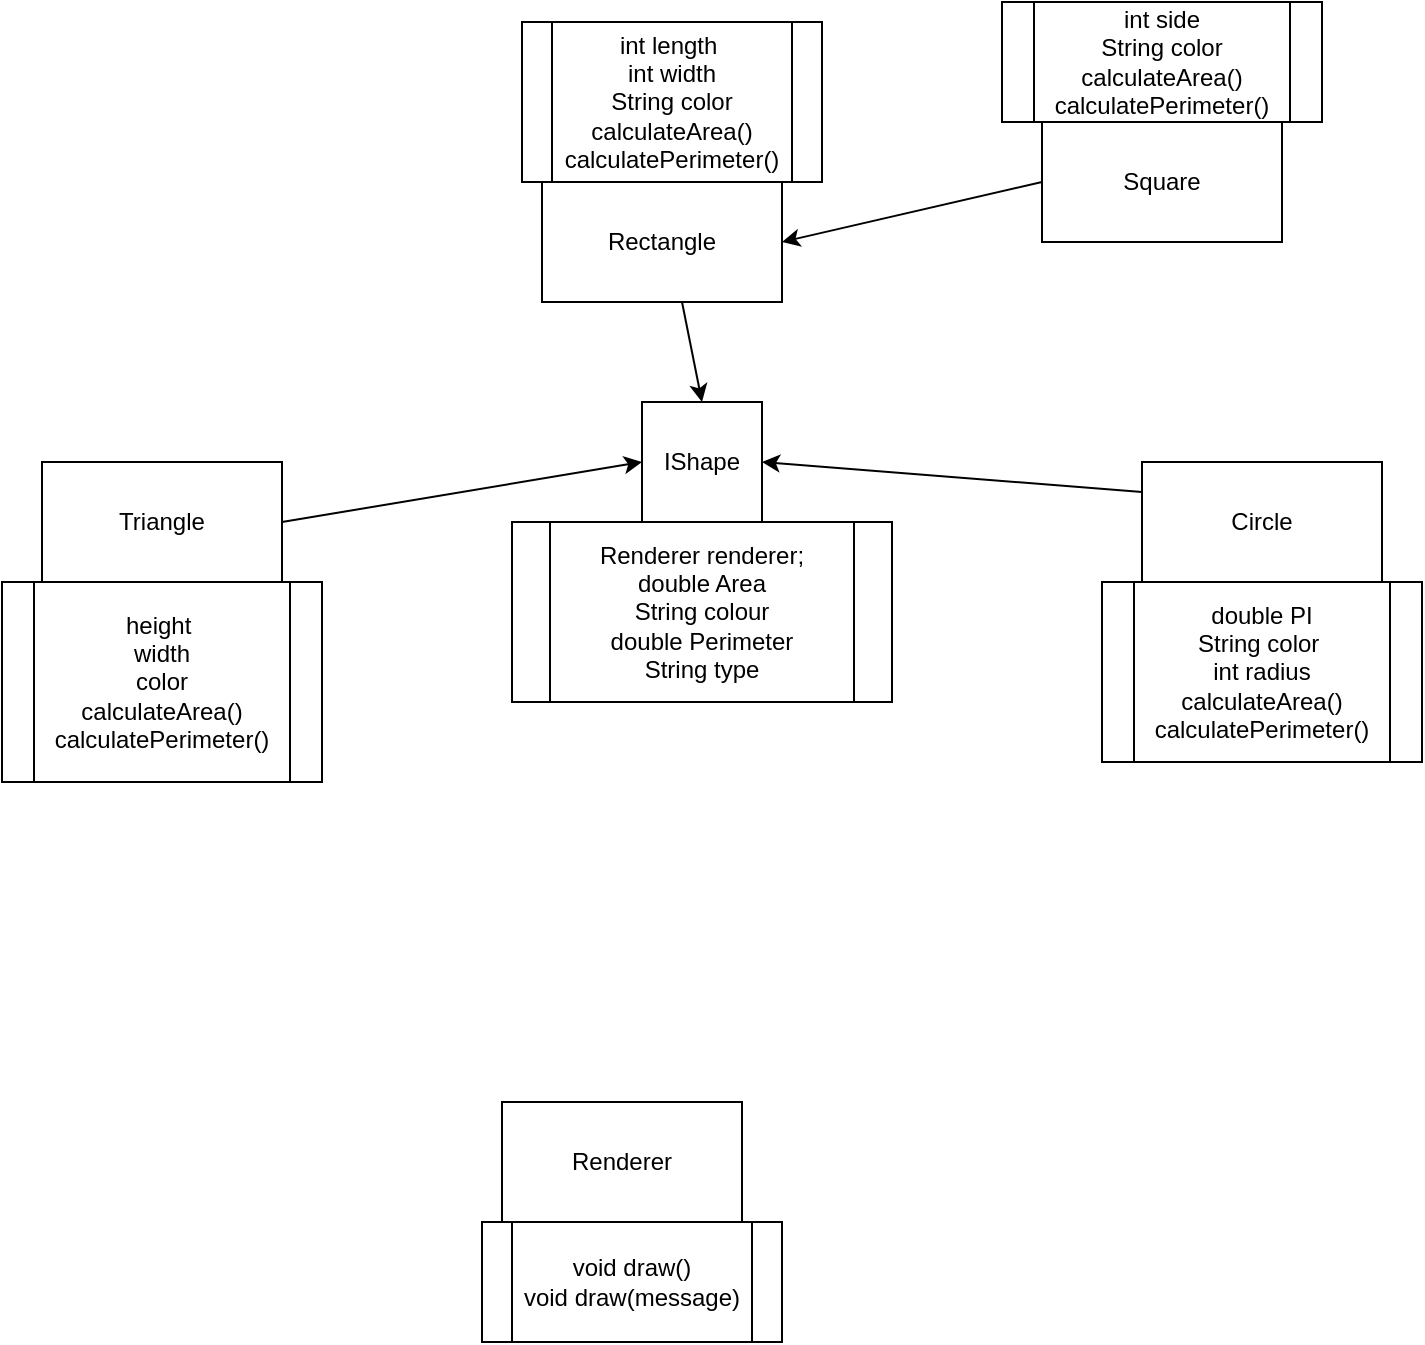 <mxfile version="20.1.1" type="device"><diagram id="lJEnali9Gb0-4gokyHep" name="Page-1"><mxGraphModel dx="1038" dy="539" grid="1" gridSize="10" guides="1" tooltips="1" connect="1" arrows="1" fold="1" page="1" pageScale="1" pageWidth="850" pageHeight="1100" math="0" shadow="0"><root><mxCell id="0"/><mxCell id="1" parent="0"/><mxCell id="e3dhWl6bdggwWbWxGwPE-1" value="IShape" style="whiteSpace=wrap;html=1;aspect=fixed;" parent="1" vertex="1"><mxGeometry x="380" y="210" width="60" height="60" as="geometry"/></mxCell><mxCell id="e3dhWl6bdggwWbWxGwPE-2" value="Renderer renderer;&lt;br&gt;double Area&lt;br&gt;String colour&lt;br&gt;double Perimeter&lt;br&gt;String type" style="shape=process;whiteSpace=wrap;html=1;backgroundOutline=1;" parent="1" vertex="1"><mxGeometry x="315" y="270" width="190" height="90" as="geometry"/></mxCell><mxCell id="-mD-0AErTaoVrzscoqHb-3" style="edgeStyle=orthogonalEdgeStyle;rounded=0;orthogonalLoop=1;jettySize=auto;html=1;exitX=0.5;exitY=1;exitDx=0;exitDy=0;" parent="1" source="e3dhWl6bdggwWbWxGwPE-3" edge="1"><mxGeometry relative="1" as="geometry"><mxPoint x="390" y="150" as="targetPoint"/></mxGeometry></mxCell><mxCell id="e3dhWl6bdggwWbWxGwPE-3" value="Rectangle" style="rounded=0;whiteSpace=wrap;html=1;" parent="1" vertex="1"><mxGeometry x="330" y="100" width="120" height="60" as="geometry"/></mxCell><mxCell id="e3dhWl6bdggwWbWxGwPE-4" value="Triangle" style="rounded=0;whiteSpace=wrap;html=1;" parent="1" vertex="1"><mxGeometry x="80" y="240" width="120" height="60" as="geometry"/></mxCell><mxCell id="e3dhWl6bdggwWbWxGwPE-5" value="Circle" style="rounded=0;whiteSpace=wrap;html=1;" parent="1" vertex="1"><mxGeometry x="630" y="240" width="120" height="60" as="geometry"/></mxCell><mxCell id="e3dhWl6bdggwWbWxGwPE-9" value="Square&lt;span style=&quot;color: rgba(0, 0, 0, 0); font-family: monospace; font-size: 0px; text-align: start;&quot;&gt;%3CmxGraphModel%3E%3Croot%3E%3CmxCell%20id%3D%220%22%2F%3E%3CmxCell%20id%3D%221%22%20parent%3D%220%22%2F%3E%3CmxCell%20id%3D%222%22%20value%3D%22%22%20style%3D%22endArrow%3Dclassic%3Bhtml%3D1%3Brounded%3D0%3BexitX%3D0.75%3BexitY%3D0%3BexitDx%3D0%3BexitDy%3D0%3B%22%20edge%3D%221%22%20parent%3D%221%22%3E%3CmxGeometry%20width%3D%2250%22%20height%3D%2250%22%20relative%3D%221%22%20as%3D%22geometry%22%3E%3CmxPoint%20x%3D%22405%22%20y%3D%22200%22%20as%3D%22sourcePoint%22%2F%3E%3CmxPoint%20x%3D%22390%22%20y%3D%22140%22%20as%3D%22targetPoint%22%2F%3E%3C%2FmxGeometry%3E%3C%2FmxCell%3E%3C%2Froot%3E%3C%2FmxGraphModel%3E&lt;/span&gt;" style="rounded=0;whiteSpace=wrap;html=1;" parent="1" vertex="1"><mxGeometry x="580" y="70" width="120" height="60" as="geometry"/></mxCell><mxCell id="e3dhWl6bdggwWbWxGwPE-11" value="height&amp;nbsp;&lt;br&gt;width&lt;br&gt;color&lt;br&gt;calculateArea()&lt;br&gt;calculatePerimeter()" style="shape=process;whiteSpace=wrap;html=1;backgroundOutline=1;" parent="1" vertex="1"><mxGeometry x="60" y="300" width="160" height="100" as="geometry"/></mxCell><mxCell id="e3dhWl6bdggwWbWxGwPE-12" value="double PI&lt;br&gt;String color&amp;nbsp;&lt;br&gt;int radius&lt;br&gt;calculateArea()&lt;br&gt;calculatePerimeter()" style="shape=process;whiteSpace=wrap;html=1;backgroundOutline=1;" parent="1" vertex="1"><mxGeometry x="610" y="300" width="160" height="90" as="geometry"/></mxCell><mxCell id="e3dhWl6bdggwWbWxGwPE-13" value="int length&amp;nbsp;&lt;br&gt;int width&lt;br&gt;String color&lt;br&gt;calculateArea()&lt;br&gt;calculatePerimeter()" style="shape=process;whiteSpace=wrap;html=1;backgroundOutline=1;" parent="1" vertex="1"><mxGeometry x="320" y="20" width="150" height="80" as="geometry"/></mxCell><mxCell id="e3dhWl6bdggwWbWxGwPE-14" value="int side&lt;br&gt;String color&lt;br&gt;calculateArea()&lt;br&gt;calculatePerimeter()" style="shape=process;whiteSpace=wrap;html=1;backgroundOutline=1;" parent="1" vertex="1"><mxGeometry x="560" y="10" width="160" height="60" as="geometry"/></mxCell><mxCell id="KjlXTE6hR-0Q9amLxDkP-1" value="Renderer" style="rounded=0;whiteSpace=wrap;html=1;" vertex="1" parent="1"><mxGeometry x="310" y="560" width="120" height="60" as="geometry"/></mxCell><mxCell id="KjlXTE6hR-0Q9amLxDkP-2" value="void draw()&lt;br&gt;void draw(message)" style="shape=process;whiteSpace=wrap;html=1;backgroundOutline=1;" vertex="1" parent="1"><mxGeometry x="300" y="620" width="150" height="60" as="geometry"/></mxCell><mxCell id="KjlXTE6hR-0Q9amLxDkP-3" value="" style="endArrow=classic;html=1;rounded=0;entryX=0;entryY=0.5;entryDx=0;entryDy=0;exitX=1;exitY=0.5;exitDx=0;exitDy=0;" edge="1" parent="1" source="e3dhWl6bdggwWbWxGwPE-4" target="e3dhWl6bdggwWbWxGwPE-1"><mxGeometry width="50" height="50" relative="1" as="geometry"><mxPoint x="400" y="290" as="sourcePoint"/><mxPoint x="450" y="240" as="targetPoint"/></mxGeometry></mxCell><mxCell id="KjlXTE6hR-0Q9amLxDkP-4" value="" style="endArrow=classic;html=1;rounded=0;entryX=1;entryY=0.5;entryDx=0;entryDy=0;exitX=0;exitY=0.25;exitDx=0;exitDy=0;" edge="1" parent="1" source="e3dhWl6bdggwWbWxGwPE-5" target="e3dhWl6bdggwWbWxGwPE-1"><mxGeometry width="50" height="50" relative="1" as="geometry"><mxPoint x="400" y="290" as="sourcePoint"/><mxPoint x="450" y="240" as="targetPoint"/></mxGeometry></mxCell><mxCell id="KjlXTE6hR-0Q9amLxDkP-5" value="" style="endArrow=classic;html=1;rounded=0;entryX=0.5;entryY=0;entryDx=0;entryDy=0;" edge="1" parent="1" target="e3dhWl6bdggwWbWxGwPE-1"><mxGeometry width="50" height="50" relative="1" as="geometry"><mxPoint x="400" y="160" as="sourcePoint"/><mxPoint x="450" y="80" as="targetPoint"/></mxGeometry></mxCell><mxCell id="KjlXTE6hR-0Q9amLxDkP-6" value="" style="endArrow=classic;html=1;rounded=0;entryX=1;entryY=0.5;entryDx=0;entryDy=0;exitX=0;exitY=0.5;exitDx=0;exitDy=0;" edge="1" parent="1" source="e3dhWl6bdggwWbWxGwPE-9" target="e3dhWl6bdggwWbWxGwPE-3"><mxGeometry width="50" height="50" relative="1" as="geometry"><mxPoint x="400" y="200" as="sourcePoint"/><mxPoint x="450" y="150" as="targetPoint"/></mxGeometry></mxCell></root></mxGraphModel></diagram></mxfile>